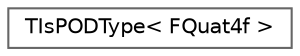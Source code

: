 digraph "Graphical Class Hierarchy"
{
 // INTERACTIVE_SVG=YES
 // LATEX_PDF_SIZE
  bgcolor="transparent";
  edge [fontname=Helvetica,fontsize=10,labelfontname=Helvetica,labelfontsize=10];
  node [fontname=Helvetica,fontsize=10,shape=box,height=0.2,width=0.4];
  rankdir="LR";
  Node0 [id="Node000000",label="TIsPODType\< FQuat4f \>",height=0.2,width=0.4,color="grey40", fillcolor="white", style="filled",URL="$df/d96/structTIsPODType_3_01FQuat4f_01_4.html",tooltip=" "];
}
